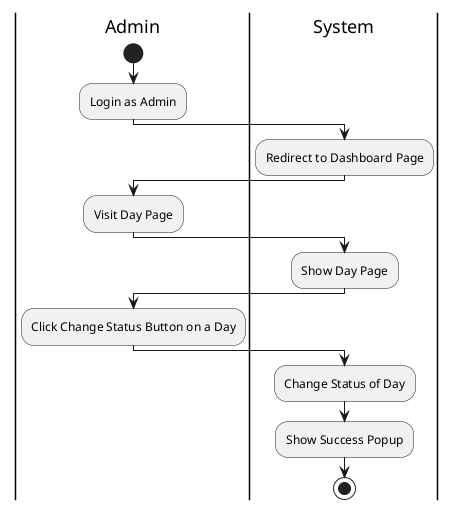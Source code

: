 @startuml ChangeDayStatus
|Admin|
start
:Login as Admin;
|System|
:Redirect to Dashboard Page;
|Admin|
:Visit Day Page;
|System|
:Show Day Page;
|Admin|
:Click Change Status Button on a Day;
|System|
:Change Status of Day;
:Show Success Popup;
stop
@enduml
